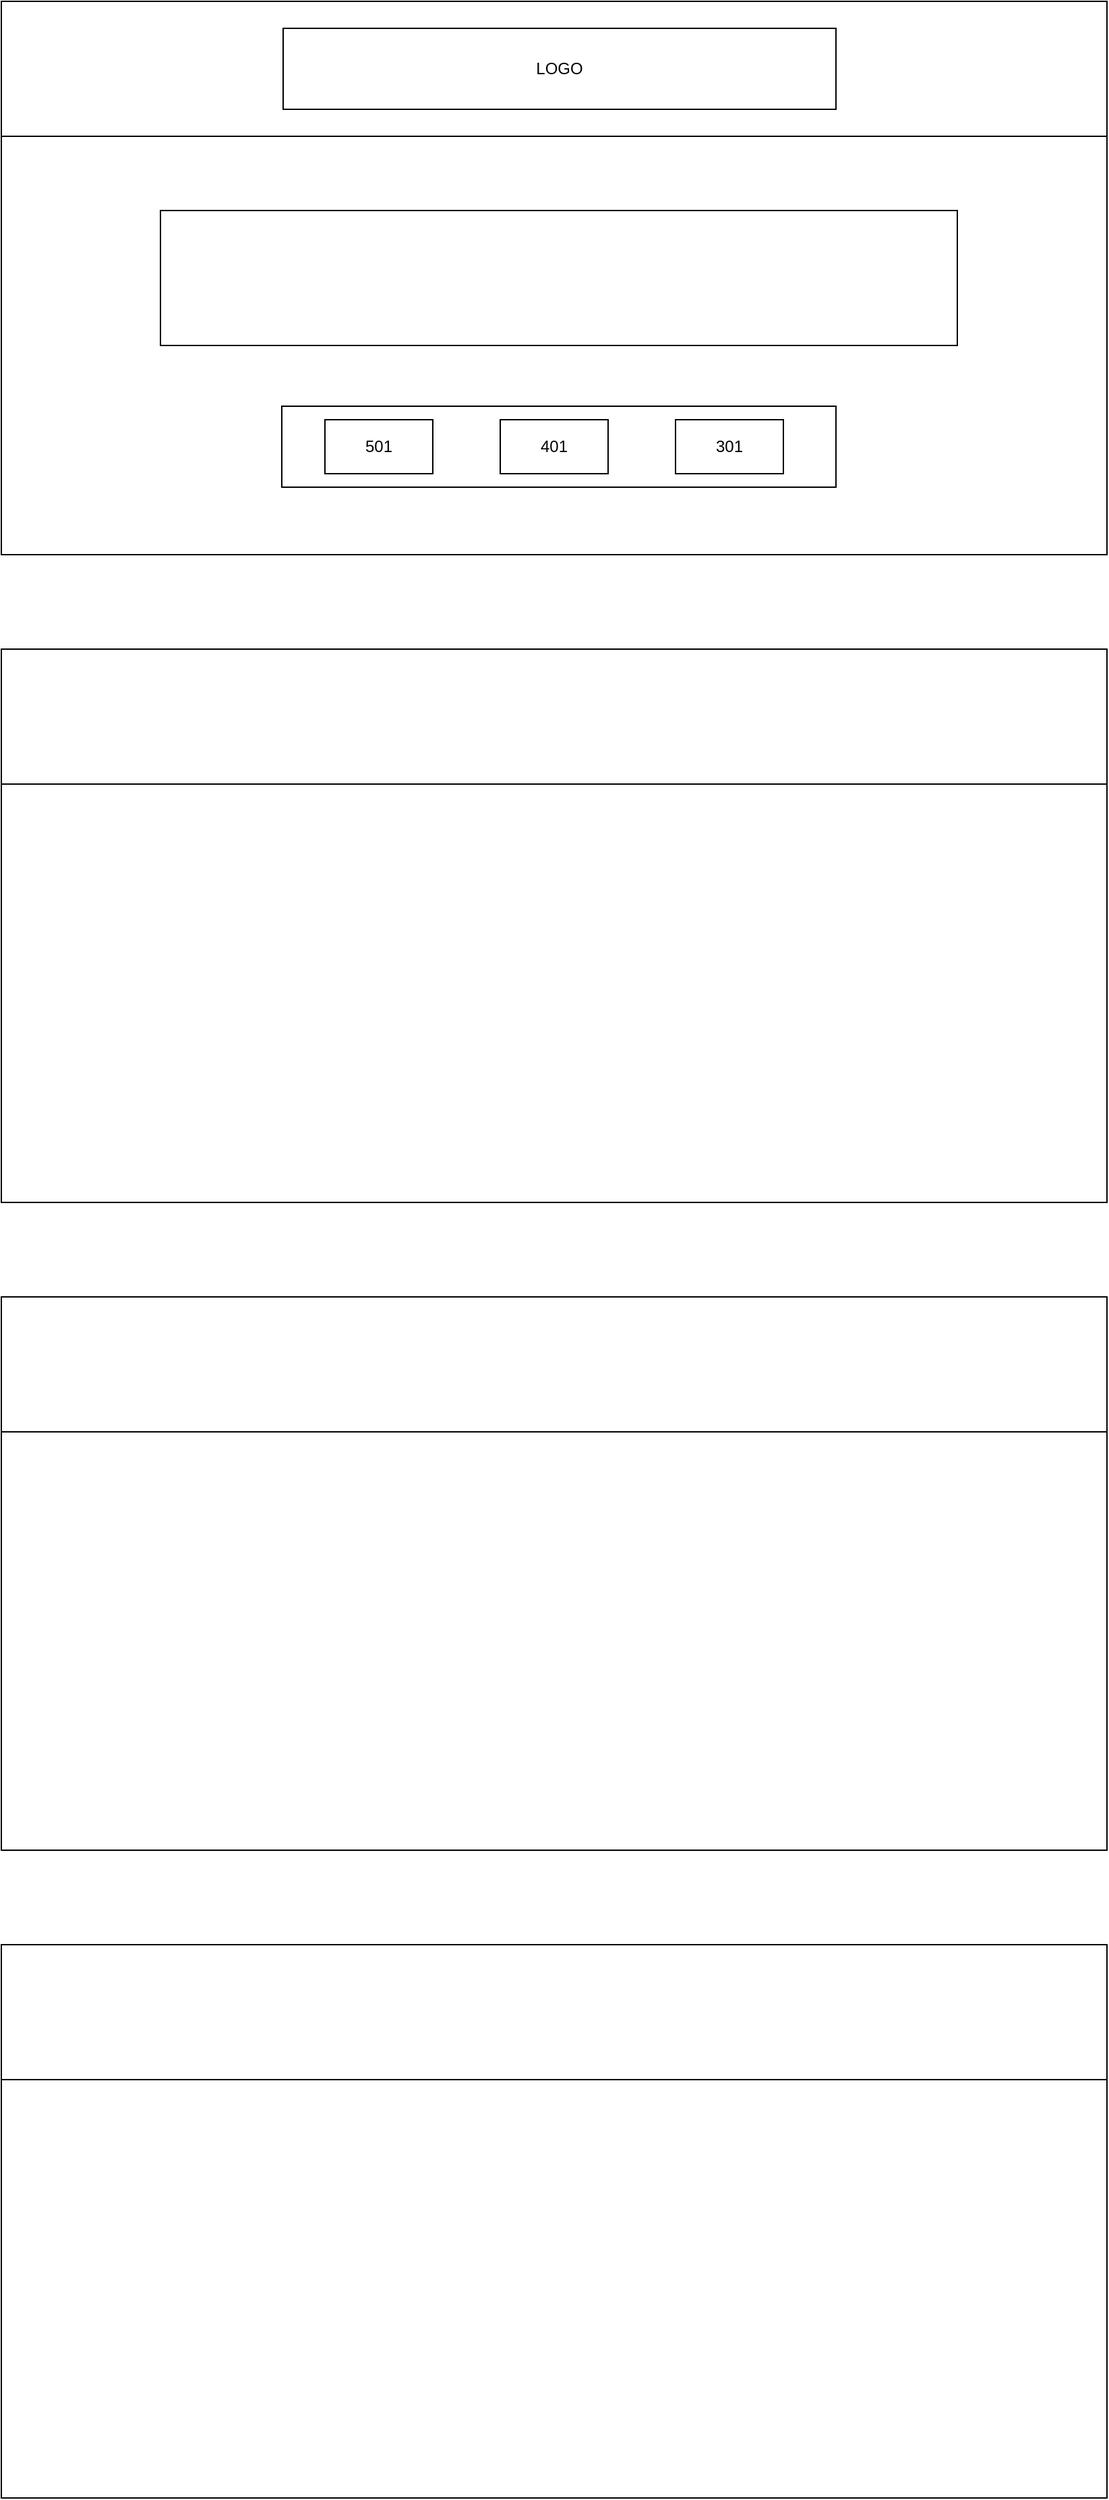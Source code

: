 <mxfile version="20.8.10" type="device"><diagram name="Seite-1" id="paZLR1A8twuQFrYivaNH"><mxGraphModel dx="961" dy="550" grid="1" gridSize="10" guides="1" tooltips="1" connect="1" arrows="1" fold="1" page="1" pageScale="1" pageWidth="827" pageHeight="1169" math="0" shadow="0"><root><mxCell id="0"/><mxCell id="1" parent="0"/><mxCell id="XDDbklvxgR-TvzOWc_MV-14" value="" style="rounded=0;whiteSpace=wrap;html=1;" vertex="1" parent="1"><mxGeometry width="820" height="410" as="geometry"/></mxCell><mxCell id="XDDbklvxgR-TvzOWc_MV-15" value="" style="rounded=0;whiteSpace=wrap;html=1;" vertex="1" parent="1"><mxGeometry y="480" width="820" height="410" as="geometry"/></mxCell><mxCell id="XDDbklvxgR-TvzOWc_MV-16" value="" style="rounded=0;whiteSpace=wrap;html=1;" vertex="1" parent="1"><mxGeometry y="960" width="820" height="410" as="geometry"/></mxCell><mxCell id="XDDbklvxgR-TvzOWc_MV-17" value="" style="rounded=0;whiteSpace=wrap;html=1;" vertex="1" parent="1"><mxGeometry y="1440" width="820" height="410" as="geometry"/></mxCell><mxCell id="XDDbklvxgR-TvzOWc_MV-18" value="" style="rounded=0;whiteSpace=wrap;html=1;" vertex="1" parent="1"><mxGeometry width="820" height="100" as="geometry"/></mxCell><mxCell id="XDDbklvxgR-TvzOWc_MV-19" value="" style="rounded=0;whiteSpace=wrap;html=1;" vertex="1" parent="1"><mxGeometry y="480" width="820" height="100" as="geometry"/></mxCell><mxCell id="XDDbklvxgR-TvzOWc_MV-20" value="" style="rounded=0;whiteSpace=wrap;html=1;" vertex="1" parent="1"><mxGeometry y="960" width="820" height="100" as="geometry"/></mxCell><mxCell id="XDDbklvxgR-TvzOWc_MV-21" value="" style="rounded=0;whiteSpace=wrap;html=1;" vertex="1" parent="1"><mxGeometry y="1440" width="820" height="100" as="geometry"/></mxCell><mxCell id="XDDbklvxgR-TvzOWc_MV-25" value="LOGO" style="rounded=0;whiteSpace=wrap;html=1;" vertex="1" parent="1"><mxGeometry x="209" y="20" width="410" height="60" as="geometry"/></mxCell><mxCell id="XDDbklvxgR-TvzOWc_MV-27" value="" style="rounded=0;whiteSpace=wrap;html=1;" vertex="1" parent="1"><mxGeometry x="118" y="155" width="591" height="100" as="geometry"/></mxCell><mxCell id="XDDbklvxgR-TvzOWc_MV-28" value="" style="rounded=0;whiteSpace=wrap;html=1;" vertex="1" parent="1"><mxGeometry x="208" y="300" width="411" height="60" as="geometry"/></mxCell><mxCell id="XDDbklvxgR-TvzOWc_MV-29" value="501" style="rounded=0;whiteSpace=wrap;html=1;" vertex="1" parent="1"><mxGeometry x="240" y="310" width="80" height="40" as="geometry"/></mxCell><mxCell id="XDDbklvxgR-TvzOWc_MV-31" value="401" style="rounded=0;whiteSpace=wrap;html=1;" vertex="1" parent="1"><mxGeometry x="370" y="310" width="80" height="40" as="geometry"/></mxCell><mxCell id="XDDbklvxgR-TvzOWc_MV-32" value="301" style="rounded=0;whiteSpace=wrap;html=1;" vertex="1" parent="1"><mxGeometry x="500" y="310" width="80" height="40" as="geometry"/></mxCell></root></mxGraphModel></diagram></mxfile>